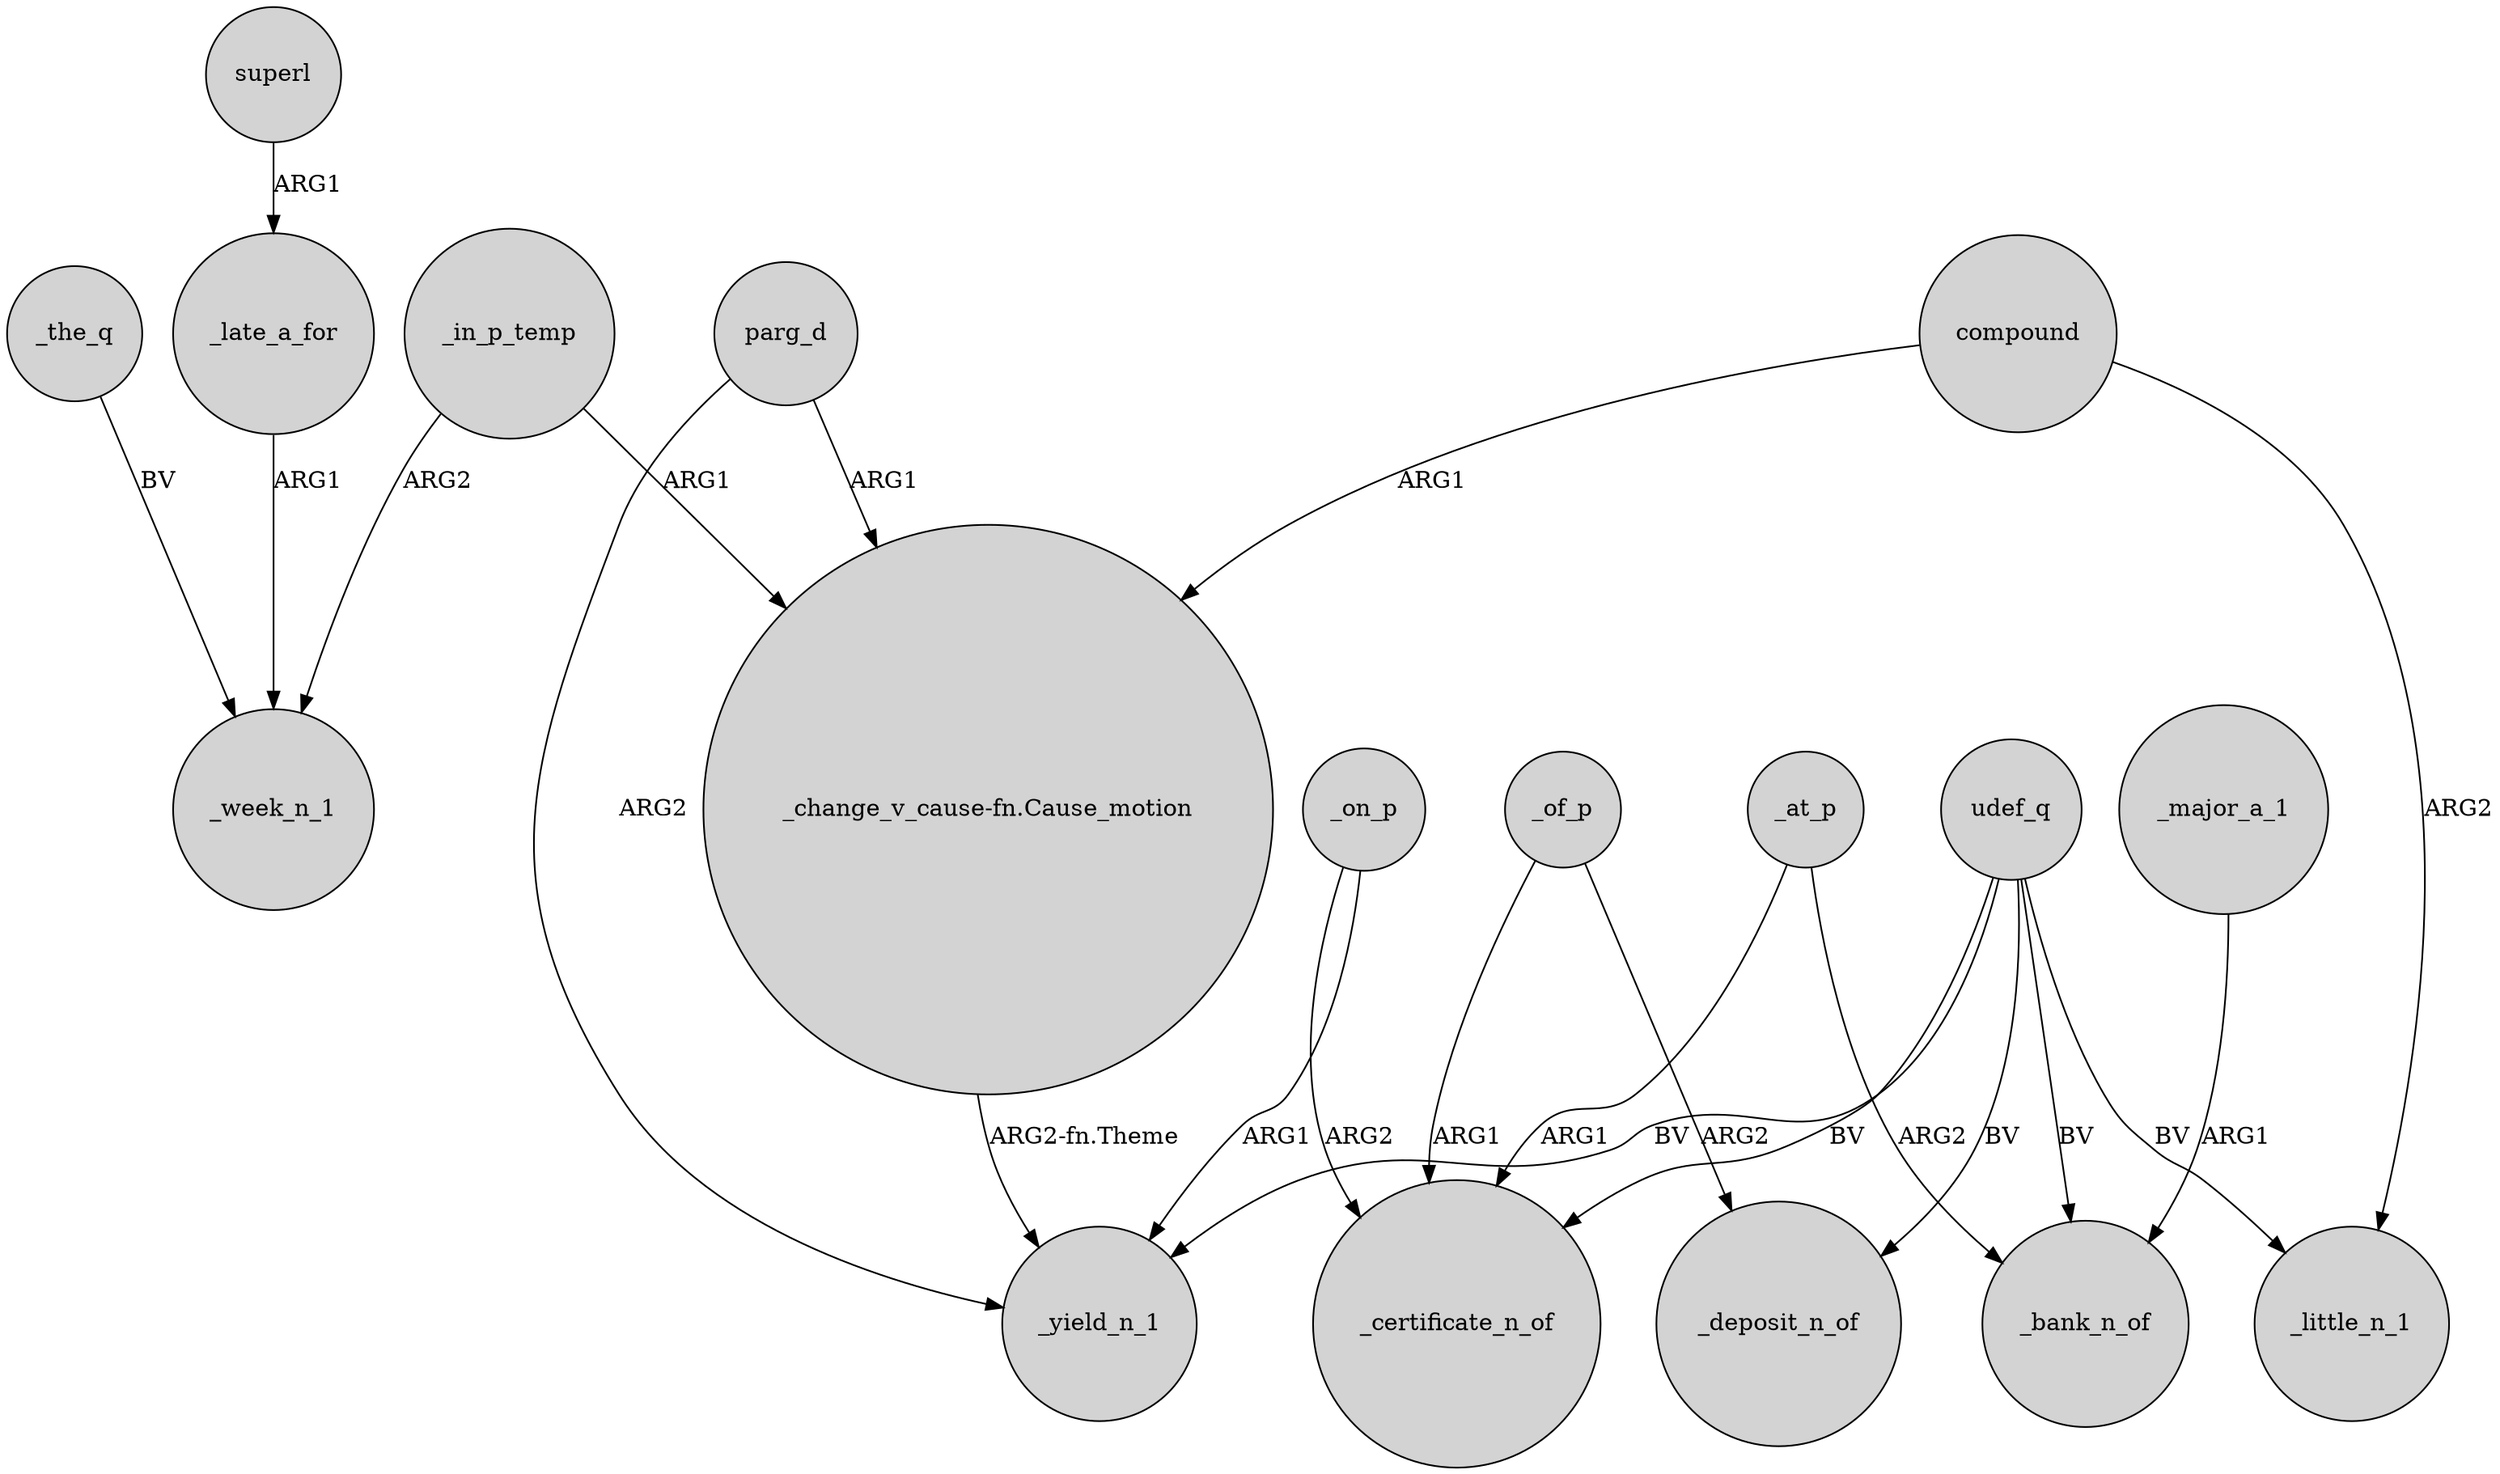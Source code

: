 digraph {
	node [shape=circle style=filled]
	_the_q -> _week_n_1 [label=BV]
	"_change_v_cause-fn.Cause_motion" -> _yield_n_1 [label="ARG2-fn.Theme"]
	_on_p -> _certificate_n_of [label=ARG2]
	_of_p -> _certificate_n_of [label=ARG1]
	_at_p -> _bank_n_of [label=ARG2]
	_in_p_temp -> "_change_v_cause-fn.Cause_motion" [label=ARG1]
	_in_p_temp -> _week_n_1 [label=ARG2]
	superl -> _late_a_for [label=ARG1]
	_late_a_for -> _week_n_1 [label=ARG1]
	_major_a_1 -> _bank_n_of [label=ARG1]
	udef_q -> _bank_n_of [label=BV]
	udef_q -> _certificate_n_of [label=BV]
	_on_p -> _yield_n_1 [label=ARG1]
	parg_d -> "_change_v_cause-fn.Cause_motion" [label=ARG1]
	_at_p -> _certificate_n_of [label=ARG1]
	udef_q -> _yield_n_1 [label=BV]
	compound -> "_change_v_cause-fn.Cause_motion" [label=ARG1]
	compound -> _little_n_1 [label=ARG2]
	parg_d -> _yield_n_1 [label=ARG2]
	_of_p -> _deposit_n_of [label=ARG2]
	udef_q -> _little_n_1 [label=BV]
	udef_q -> _deposit_n_of [label=BV]
}

